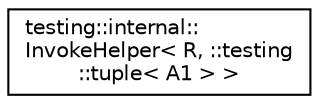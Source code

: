 digraph "クラス階層図"
{
  edge [fontname="Helvetica",fontsize="10",labelfontname="Helvetica",labelfontsize="10"];
  node [fontname="Helvetica",fontsize="10",shape=record];
  rankdir="LR";
  Node0 [label="testing::internal::\lInvokeHelper\< R, ::testing\l::tuple\< A1 \> \>",height=0.2,width=0.4,color="black", fillcolor="white", style="filled",URL="$d9/d8e/classtesting_1_1internal_1_1_invoke_helper_3_01_r_00_01_1_1testing_1_1tuple_3_01_a1_01_4_01_4.html"];
}
